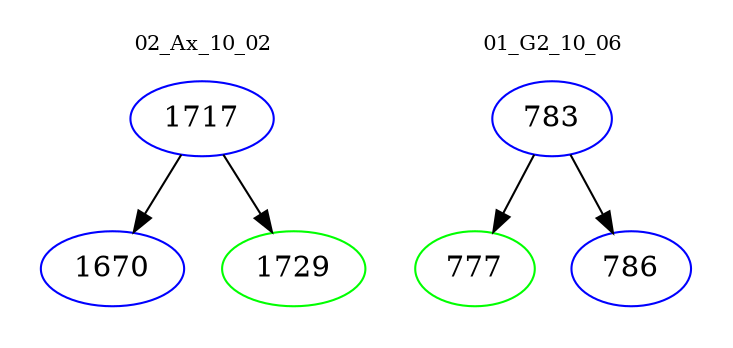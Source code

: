 digraph{
subgraph cluster_0 {
color = white
label = "02_Ax_10_02";
fontsize=10;
T0_1717 [label="1717", color="blue"]
T0_1717 -> T0_1670 [color="black"]
T0_1670 [label="1670", color="blue"]
T0_1717 -> T0_1729 [color="black"]
T0_1729 [label="1729", color="green"]
}
subgraph cluster_1 {
color = white
label = "01_G2_10_06";
fontsize=10;
T1_783 [label="783", color="blue"]
T1_783 -> T1_777 [color="black"]
T1_777 [label="777", color="green"]
T1_783 -> T1_786 [color="black"]
T1_786 [label="786", color="blue"]
}
}
